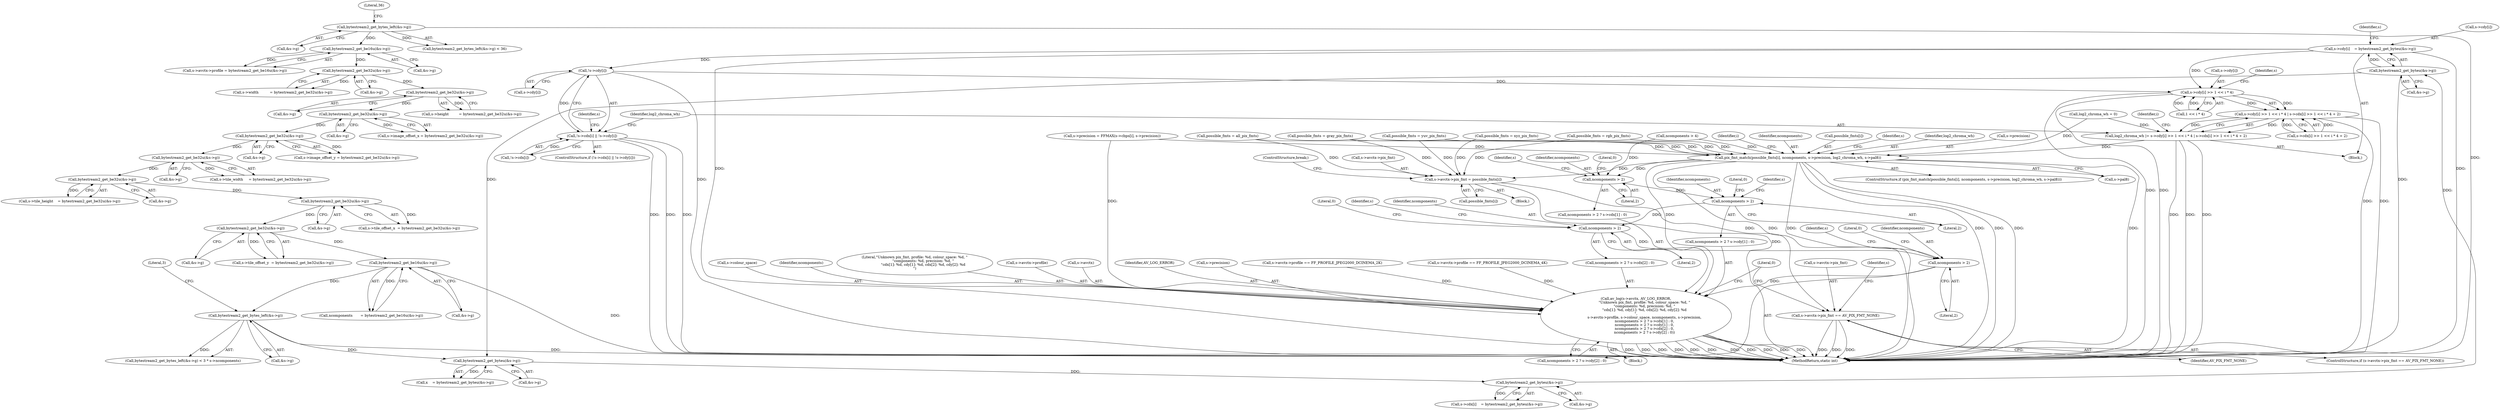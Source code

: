 digraph "1_FFmpeg_8bb11c3ca77b52e05a9ed1496a65f8a76e6e2d8f@array" {
"1000372" [label="(Call,s->cdy[i]    = bytestream2_get_byteu(&s->g))"];
"1000378" [label="(Call,bytestream2_get_byteu(&s->g))"];
"1000367" [label="(Call,bytestream2_get_byteu(&s->g))"];
"1000321" [label="(Call,bytestream2_get_byteu(&s->g))"];
"1000294" [label="(Call,bytestream2_get_bytes_left(&s->g))"];
"1000224" [label="(Call,bytestream2_get_be16u(&s->g))"];
"1000217" [label="(Call,bytestream2_get_be32u(&s->g))"];
"1000208" [label="(Call,bytestream2_get_be32u(&s->g))"];
"1000199" [label="(Call,bytestream2_get_be32u(&s->g))"];
"1000190" [label="(Call,bytestream2_get_be32u(&s->g))"];
"1000181" [label="(Call,bytestream2_get_be32u(&s->g))"];
"1000172" [label="(Call,bytestream2_get_be32u(&s->g))"];
"1000163" [label="(Call,bytestream2_get_be32u(&s->g))"];
"1000154" [label="(Call,bytestream2_get_be32u(&s->g))"];
"1000145" [label="(Call,bytestream2_get_be16u(&s->g))"];
"1000131" [label="(Call,bytestream2_get_bytes_left(&s->g))"];
"1000391" [label="(Call,!s->cdy[i])"];
"1000384" [label="(Call,!s->cdx[i] || !s->cdy[i])"];
"1000409" [label="(Call,s->cdy[i] >> 1 << i * 4)"];
"1000408" [label="(Call,s->cdy[i] >> 1 << i * 4 | s->cdx[i] >> 1 << i * 4 + 2)"];
"1000406" [label="(Call,log2_chroma_wh |= s->cdy[i] >> 1 << i * 4 | s->cdx[i] >> 1 << i * 4 + 2)"];
"1000687" [label="(Call,pix_fmt_match(possible_fmts[i], ncomponents, s->precision, log2_chroma_wh, s->pal8))"];
"1000700" [label="(Call,s->avctx->pix_fmt = possible_fmts[i])"];
"1000711" [label="(Call,s->avctx->pix_fmt == AV_PIX_FMT_NONE)"];
"1000719" [label="(Call,av_log(s->avctx, AV_LOG_ERROR,\n               \"Unknown pix_fmt, profile: %d, colour_space: %d, \"\n               \"components: %d, precision: %d, \"\n               \"cdx[1]: %d, cdy[1]: %d, cdx[2]: %d, cdy[2]: %d\n\",\n               s->avctx->profile, s->colour_space, ncomponents, s->precision,\n               ncomponents > 2 ? s->cdx[1] : 0,\n               ncomponents > 2 ? s->cdy[1] : 0,\n               ncomponents > 2 ? s->cdx[2] : 0,\n               ncomponents > 2 ? s->cdy[2] : 0))"];
"1000738" [label="(Call,ncomponents > 2)"];
"1000748" [label="(Call,ncomponents > 2)"];
"1000758" [label="(Call,ncomponents > 2)"];
"1000768" [label="(Call,ncomponents > 2)"];
"1000711" [label="(Call,s->avctx->pix_fmt == AV_PIX_FMT_NONE)"];
"1000723" [label="(Identifier,AV_LOG_ERROR)"];
"1000391" [label="(Call,!s->cdy[i])"];
"1000699" [label="(Block,)"];
"1000753" [label="(Identifier,s)"];
"1000199" [label="(Call,bytestream2_get_be32u(&s->g))"];
"1000295" [label="(Call,&s->g)"];
"1000293" [label="(Call,bytestream2_get_bytes_left(&s->g) < 3 * s->ncomponents)"];
"1000686" [label="(ControlStructure,if (pix_fmt_match(possible_fmts[i], ncomponents, s->precision, log2_chroma_wh, s->pal8)))"];
"1000191" [label="(Call,&s->g)"];
"1000739" [label="(Identifier,ncomponents)"];
"1000684" [label="(Identifier,i)"];
"1000131" [label="(Call,bytestream2_get_bytes_left(&s->g))"];
"1000691" [label="(Identifier,ncomponents)"];
"1000383" [label="(ControlStructure,if (!s->cdx[i] || !s->cdy[i]))"];
"1000734" [label="(Call,s->precision)"];
"1000415" [label="(Call,1 << i * 4)"];
"1000218" [label="(Call,&s->g)"];
"1000749" [label="(Identifier,ncomponents)"];
"1000139" [label="(Call,s->avctx->profile = bytestream2_get_be16u(&s->g))"];
"1000154" [label="(Call,bytestream2_get_be32u(&s->g))"];
"1000712" [label="(Call,s->avctx->pix_fmt)"];
"1000688" [label="(Call,possible_fmts[i])"];
"1000748" [label="(Call,ncomponents > 2)"];
"1000703" [label="(Identifier,s)"];
"1000361" [label="(Call,s->cdx[i]    = bytestream2_get_byteu(&s->g))"];
"1000776" [label="(Literal,0)"];
"1000650" [label="(Call,possible_fmts = gray_pix_fmts)"];
"1000611" [label="(Call,s->avctx->profile == FF_PROFILE_JPEG2000_DCINEMA_2K)"];
"1000757" [label="(Call,ncomponents > 2 ? s->cdx[2] : 0)"];
"1000204" [label="(Call,s->tile_offset_x  = bytestream2_get_be32u(&s->g))"];
"1000182" [label="(Call,&s->g)"];
"1000136" [label="(Literal,36)"];
"1000770" [label="(Literal,2)"];
"1000769" [label="(Identifier,ncomponents)"];
"1000118" [label="(Call,log2_chroma_wh = 0)"];
"1000319" [label="(Call,x    = bytestream2_get_byteu(&s->g))"];
"1000766" [label="(Literal,0)"];
"1000173" [label="(Call,&s->g)"];
"1000746" [label="(Literal,0)"];
"1000322" [label="(Call,&s->g)"];
"1000760" [label="(Literal,2)"];
"1000150" [label="(Call,s->width          = bytestream2_get_be32u(&s->g))"];
"1000687" [label="(Call,pix_fmt_match(possible_fmts[i], ncomponents, s->precision, log2_chroma_wh, s->pal8))"];
"1000200" [label="(Call,&s->g)"];
"1000159" [label="(Call,s->height         = bytestream2_get_be32u(&s->g))"];
"1000246" [label="(Call,ncomponents > 4)"];
"1000224" [label="(Call,bytestream2_get_be16u(&s->g))"];
"1000222" [label="(Call,ncomponents       = bytestream2_get_be16u(&s->g))"];
"1000172" [label="(Call,bytestream2_get_be32u(&s->g))"];
"1000217" [label="(Call,bytestream2_get_be32u(&s->g))"];
"1000618" [label="(Call,s->avctx->profile == FF_PROFILE_JPEG2000_DCINEMA_4K)"];
"1000730" [label="(Call,s->colour_space)"];
"1000209" [label="(Call,&s->g)"];
"1000719" [label="(Call,av_log(s->avctx, AV_LOG_ERROR,\n               \"Unknown pix_fmt, profile: %d, colour_space: %d, \"\n               \"components: %d, precision: %d, \"\n               \"cdx[1]: %d, cdy[1]: %d, cdx[2]: %d, cdy[2]: %d\n\",\n               s->avctx->profile, s->colour_space, ncomponents, s->precision,\n               ncomponents > 2 ? s->cdx[1] : 0,\n               ncomponents > 2 ? s->cdy[1] : 0,\n               ncomponents > 2 ? s->cdx[2] : 0,\n               ncomponents > 2 ? s->cdy[2] : 0))"];
"1000733" [label="(Identifier,ncomponents)"];
"1000164" [label="(Call,&s->g)"];
"1000373" [label="(Call,s->cdy[i])"];
"1000710" [label="(ControlStructure,if (s->avctx->pix_fmt == AV_PIX_FMT_NONE))"];
"1000132" [label="(Call,&s->g)"];
"1000750" [label="(Literal,2)"];
"1000659" [label="(Call,possible_fmts = yuv_pix_fmts)"];
"1000695" [label="(Identifier,log2_chroma_wh)"];
"1000130" [label="(Call,bytestream2_get_bytes_left(&s->g) < 36)"];
"1000385" [label="(Call,!s->cdx[i])"];
"1000778" [label="(Literal,0)"];
"1000767" [label="(Call,ncomponents > 2 ? s->cdy[2] : 0)"];
"1000763" [label="(Identifier,s)"];
"1000368" [label="(Call,&s->g)"];
"1000392" [label="(Call,s->cdy[i])"];
"1000696" [label="(Call,s->pal8)"];
"1000692" [label="(Call,s->precision)"];
"1000743" [label="(Identifier,s)"];
"1000379" [label="(Call,&s->g)"];
"1000300" [label="(Literal,3)"];
"1000407" [label="(Identifier,log2_chroma_wh)"];
"1000190" [label="(Call,bytestream2_get_be32u(&s->g))"];
"1000701" [label="(Call,s->avctx->pix_fmt)"];
"1000186" [label="(Call,s->tile_width     = bytestream2_get_be32u(&s->g))"];
"1000208" [label="(Call,bytestream2_get_be32u(&s->g))"];
"1000408" [label="(Call,s->cdy[i] >> 1 << i * 4 | s->cdx[i] >> 1 << i * 4 + 2)"];
"1000724" [label="(Literal,\"Unknown pix_fmt, profile: %d, colour_space: %d, \"\n               \"components: %d, precision: %d, \"\n               \"cdx[1]: %d, cdy[1]: %d, cdx[2]: %d, cdy[2]: %d\n\")"];
"1000779" [label="(MethodReturn,static int)"];
"1000406" [label="(Call,log2_chroma_wh |= s->cdy[i] >> 1 << i * 4 | s->cdx[i] >> 1 << i * 4 + 2)"];
"1000626" [label="(Call,possible_fmts = xyz_pix_fmts)"];
"1000294" [label="(Call,bytestream2_get_bytes_left(&s->g))"];
"1000400" [label="(Identifier,s)"];
"1000721" [label="(Identifier,s)"];
"1000718" [label="(Block,)"];
"1000195" [label="(Call,s->tile_height    = bytestream2_get_be32u(&s->g))"];
"1000725" [label="(Call,s->avctx->profile)"];
"1000317" [label="(Block,)"];
"1000177" [label="(Call,s->image_offset_y = bytestream2_get_be32u(&s->g))"];
"1000717" [label="(Identifier,AV_PIX_FMT_NONE)"];
"1000423" [label="(Identifier,s)"];
"1000316" [label="(Identifier,i)"];
"1000155" [label="(Call,&s->g)"];
"1000706" [label="(Call,possible_fmts[i])"];
"1000720" [label="(Call,s->avctx)"];
"1000768" [label="(Call,ncomponents > 2)"];
"1000709" [label="(ControlStructure,break;)"];
"1000146" [label="(Call,&s->g)"];
"1000700" [label="(Call,s->avctx->pix_fmt = possible_fmts[i])"];
"1000420" [label="(Call,s->cdx[i] >> 1 << i * 4 + 2)"];
"1000773" [label="(Identifier,s)"];
"1000641" [label="(Call,possible_fmts = rgb_pix_fmts)"];
"1000410" [label="(Call,s->cdy[i])"];
"1000145" [label="(Call,bytestream2_get_be16u(&s->g))"];
"1000163" [label="(Call,bytestream2_get_be32u(&s->g))"];
"1000756" [label="(Literal,0)"];
"1000225" [label="(Call,&s->g)"];
"1000213" [label="(Call,s->tile_offset_y  = bytestream2_get_be32u(&s->g))"];
"1000668" [label="(Call,possible_fmts = all_pix_fmts)"];
"1000759" [label="(Identifier,ncomponents)"];
"1000738" [label="(Call,ncomponents > 2)"];
"1000388" [label="(Identifier,s)"];
"1000168" [label="(Call,s->image_offset_x = bytestream2_get_be32u(&s->g))"];
"1000367" [label="(Call,bytestream2_get_byteu(&s->g))"];
"1000378" [label="(Call,bytestream2_get_byteu(&s->g))"];
"1000372" [label="(Call,s->cdy[i]    = bytestream2_get_byteu(&s->g))"];
"1000337" [label="(Call,s->precision = FFMAX(s->cbps[i], s->precision))"];
"1000181" [label="(Call,bytestream2_get_be32u(&s->g))"];
"1000321" [label="(Call,bytestream2_get_byteu(&s->g))"];
"1000384" [label="(Call,!s->cdx[i] || !s->cdy[i])"];
"1000747" [label="(Call,ncomponents > 2 ? s->cdy[1] : 0)"];
"1000758" [label="(Call,ncomponents > 2)"];
"1000409" [label="(Call,s->cdy[i] >> 1 << i * 4)"];
"1000737" [label="(Call,ncomponents > 2 ? s->cdx[1] : 0)"];
"1000740" [label="(Literal,2)"];
"1000372" -> "1000317"  [label="AST: "];
"1000372" -> "1000378"  [label="CFG: "];
"1000373" -> "1000372"  [label="AST: "];
"1000378" -> "1000372"  [label="AST: "];
"1000388" -> "1000372"  [label="CFG: "];
"1000372" -> "1000779"  [label="DDG: "];
"1000372" -> "1000779"  [label="DDG: "];
"1000378" -> "1000372"  [label="DDG: "];
"1000372" -> "1000391"  [label="DDG: "];
"1000372" -> "1000409"  [label="DDG: "];
"1000378" -> "1000379"  [label="CFG: "];
"1000379" -> "1000378"  [label="AST: "];
"1000378" -> "1000779"  [label="DDG: "];
"1000378" -> "1000321"  [label="DDG: "];
"1000367" -> "1000378"  [label="DDG: "];
"1000367" -> "1000361"  [label="AST: "];
"1000367" -> "1000368"  [label="CFG: "];
"1000368" -> "1000367"  [label="AST: "];
"1000361" -> "1000367"  [label="CFG: "];
"1000367" -> "1000361"  [label="DDG: "];
"1000321" -> "1000367"  [label="DDG: "];
"1000321" -> "1000319"  [label="AST: "];
"1000321" -> "1000322"  [label="CFG: "];
"1000322" -> "1000321"  [label="AST: "];
"1000319" -> "1000321"  [label="CFG: "];
"1000321" -> "1000319"  [label="DDG: "];
"1000294" -> "1000321"  [label="DDG: "];
"1000294" -> "1000293"  [label="AST: "];
"1000294" -> "1000295"  [label="CFG: "];
"1000295" -> "1000294"  [label="AST: "];
"1000300" -> "1000294"  [label="CFG: "];
"1000294" -> "1000779"  [label="DDG: "];
"1000294" -> "1000293"  [label="DDG: "];
"1000224" -> "1000294"  [label="DDG: "];
"1000224" -> "1000222"  [label="AST: "];
"1000224" -> "1000225"  [label="CFG: "];
"1000225" -> "1000224"  [label="AST: "];
"1000222" -> "1000224"  [label="CFG: "];
"1000224" -> "1000779"  [label="DDG: "];
"1000224" -> "1000222"  [label="DDG: "];
"1000217" -> "1000224"  [label="DDG: "];
"1000217" -> "1000213"  [label="AST: "];
"1000217" -> "1000218"  [label="CFG: "];
"1000218" -> "1000217"  [label="AST: "];
"1000213" -> "1000217"  [label="CFG: "];
"1000217" -> "1000213"  [label="DDG: "];
"1000208" -> "1000217"  [label="DDG: "];
"1000208" -> "1000204"  [label="AST: "];
"1000208" -> "1000209"  [label="CFG: "];
"1000209" -> "1000208"  [label="AST: "];
"1000204" -> "1000208"  [label="CFG: "];
"1000208" -> "1000204"  [label="DDG: "];
"1000199" -> "1000208"  [label="DDG: "];
"1000199" -> "1000195"  [label="AST: "];
"1000199" -> "1000200"  [label="CFG: "];
"1000200" -> "1000199"  [label="AST: "];
"1000195" -> "1000199"  [label="CFG: "];
"1000199" -> "1000195"  [label="DDG: "];
"1000190" -> "1000199"  [label="DDG: "];
"1000190" -> "1000186"  [label="AST: "];
"1000190" -> "1000191"  [label="CFG: "];
"1000191" -> "1000190"  [label="AST: "];
"1000186" -> "1000190"  [label="CFG: "];
"1000190" -> "1000186"  [label="DDG: "];
"1000181" -> "1000190"  [label="DDG: "];
"1000181" -> "1000177"  [label="AST: "];
"1000181" -> "1000182"  [label="CFG: "];
"1000182" -> "1000181"  [label="AST: "];
"1000177" -> "1000181"  [label="CFG: "];
"1000181" -> "1000177"  [label="DDG: "];
"1000172" -> "1000181"  [label="DDG: "];
"1000172" -> "1000168"  [label="AST: "];
"1000172" -> "1000173"  [label="CFG: "];
"1000173" -> "1000172"  [label="AST: "];
"1000168" -> "1000172"  [label="CFG: "];
"1000172" -> "1000168"  [label="DDG: "];
"1000163" -> "1000172"  [label="DDG: "];
"1000163" -> "1000159"  [label="AST: "];
"1000163" -> "1000164"  [label="CFG: "];
"1000164" -> "1000163"  [label="AST: "];
"1000159" -> "1000163"  [label="CFG: "];
"1000163" -> "1000159"  [label="DDG: "];
"1000154" -> "1000163"  [label="DDG: "];
"1000154" -> "1000150"  [label="AST: "];
"1000154" -> "1000155"  [label="CFG: "];
"1000155" -> "1000154"  [label="AST: "];
"1000150" -> "1000154"  [label="CFG: "];
"1000154" -> "1000150"  [label="DDG: "];
"1000145" -> "1000154"  [label="DDG: "];
"1000145" -> "1000139"  [label="AST: "];
"1000145" -> "1000146"  [label="CFG: "];
"1000146" -> "1000145"  [label="AST: "];
"1000139" -> "1000145"  [label="CFG: "];
"1000145" -> "1000139"  [label="DDG: "];
"1000131" -> "1000145"  [label="DDG: "];
"1000131" -> "1000130"  [label="AST: "];
"1000131" -> "1000132"  [label="CFG: "];
"1000132" -> "1000131"  [label="AST: "];
"1000136" -> "1000131"  [label="CFG: "];
"1000131" -> "1000779"  [label="DDG: "];
"1000131" -> "1000130"  [label="DDG: "];
"1000391" -> "1000384"  [label="AST: "];
"1000391" -> "1000392"  [label="CFG: "];
"1000392" -> "1000391"  [label="AST: "];
"1000384" -> "1000391"  [label="CFG: "];
"1000391" -> "1000779"  [label="DDG: "];
"1000391" -> "1000384"  [label="DDG: "];
"1000391" -> "1000409"  [label="DDG: "];
"1000384" -> "1000383"  [label="AST: "];
"1000384" -> "1000385"  [label="CFG: "];
"1000385" -> "1000384"  [label="AST: "];
"1000400" -> "1000384"  [label="CFG: "];
"1000407" -> "1000384"  [label="CFG: "];
"1000384" -> "1000779"  [label="DDG: "];
"1000384" -> "1000779"  [label="DDG: "];
"1000384" -> "1000779"  [label="DDG: "];
"1000385" -> "1000384"  [label="DDG: "];
"1000409" -> "1000408"  [label="AST: "];
"1000409" -> "1000415"  [label="CFG: "];
"1000410" -> "1000409"  [label="AST: "];
"1000415" -> "1000409"  [label="AST: "];
"1000423" -> "1000409"  [label="CFG: "];
"1000409" -> "1000779"  [label="DDG: "];
"1000409" -> "1000779"  [label="DDG: "];
"1000409" -> "1000408"  [label="DDG: "];
"1000409" -> "1000408"  [label="DDG: "];
"1000415" -> "1000409"  [label="DDG: "];
"1000415" -> "1000409"  [label="DDG: "];
"1000408" -> "1000406"  [label="AST: "];
"1000408" -> "1000420"  [label="CFG: "];
"1000420" -> "1000408"  [label="AST: "];
"1000406" -> "1000408"  [label="CFG: "];
"1000408" -> "1000779"  [label="DDG: "];
"1000408" -> "1000779"  [label="DDG: "];
"1000408" -> "1000406"  [label="DDG: "];
"1000408" -> "1000406"  [label="DDG: "];
"1000420" -> "1000408"  [label="DDG: "];
"1000420" -> "1000408"  [label="DDG: "];
"1000406" -> "1000317"  [label="AST: "];
"1000407" -> "1000406"  [label="AST: "];
"1000316" -> "1000406"  [label="CFG: "];
"1000406" -> "1000779"  [label="DDG: "];
"1000406" -> "1000779"  [label="DDG: "];
"1000406" -> "1000779"  [label="DDG: "];
"1000118" -> "1000406"  [label="DDG: "];
"1000406" -> "1000687"  [label="DDG: "];
"1000687" -> "1000686"  [label="AST: "];
"1000687" -> "1000696"  [label="CFG: "];
"1000688" -> "1000687"  [label="AST: "];
"1000691" -> "1000687"  [label="AST: "];
"1000692" -> "1000687"  [label="AST: "];
"1000695" -> "1000687"  [label="AST: "];
"1000696" -> "1000687"  [label="AST: "];
"1000703" -> "1000687"  [label="CFG: "];
"1000684" -> "1000687"  [label="CFG: "];
"1000687" -> "1000779"  [label="DDG: "];
"1000687" -> "1000779"  [label="DDG: "];
"1000687" -> "1000779"  [label="DDG: "];
"1000687" -> "1000779"  [label="DDG: "];
"1000687" -> "1000779"  [label="DDG: "];
"1000687" -> "1000779"  [label="DDG: "];
"1000650" -> "1000687"  [label="DDG: "];
"1000659" -> "1000687"  [label="DDG: "];
"1000626" -> "1000687"  [label="DDG: "];
"1000668" -> "1000687"  [label="DDG: "];
"1000641" -> "1000687"  [label="DDG: "];
"1000246" -> "1000687"  [label="DDG: "];
"1000337" -> "1000687"  [label="DDG: "];
"1000118" -> "1000687"  [label="DDG: "];
"1000687" -> "1000700"  [label="DDG: "];
"1000687" -> "1000719"  [label="DDG: "];
"1000687" -> "1000738"  [label="DDG: "];
"1000700" -> "1000699"  [label="AST: "];
"1000700" -> "1000706"  [label="CFG: "];
"1000701" -> "1000700"  [label="AST: "];
"1000706" -> "1000700"  [label="AST: "];
"1000709" -> "1000700"  [label="CFG: "];
"1000700" -> "1000779"  [label="DDG: "];
"1000650" -> "1000700"  [label="DDG: "];
"1000659" -> "1000700"  [label="DDG: "];
"1000626" -> "1000700"  [label="DDG: "];
"1000668" -> "1000700"  [label="DDG: "];
"1000641" -> "1000700"  [label="DDG: "];
"1000700" -> "1000711"  [label="DDG: "];
"1000711" -> "1000710"  [label="AST: "];
"1000711" -> "1000717"  [label="CFG: "];
"1000712" -> "1000711"  [label="AST: "];
"1000717" -> "1000711"  [label="AST: "];
"1000721" -> "1000711"  [label="CFG: "];
"1000778" -> "1000711"  [label="CFG: "];
"1000711" -> "1000779"  [label="DDG: "];
"1000711" -> "1000779"  [label="DDG: "];
"1000711" -> "1000779"  [label="DDG: "];
"1000719" -> "1000718"  [label="AST: "];
"1000719" -> "1000767"  [label="CFG: "];
"1000720" -> "1000719"  [label="AST: "];
"1000723" -> "1000719"  [label="AST: "];
"1000724" -> "1000719"  [label="AST: "];
"1000725" -> "1000719"  [label="AST: "];
"1000730" -> "1000719"  [label="AST: "];
"1000733" -> "1000719"  [label="AST: "];
"1000734" -> "1000719"  [label="AST: "];
"1000737" -> "1000719"  [label="AST: "];
"1000747" -> "1000719"  [label="AST: "];
"1000757" -> "1000719"  [label="AST: "];
"1000767" -> "1000719"  [label="AST: "];
"1000778" -> "1000719"  [label="CFG: "];
"1000719" -> "1000779"  [label="DDG: "];
"1000719" -> "1000779"  [label="DDG: "];
"1000719" -> "1000779"  [label="DDG: "];
"1000719" -> "1000779"  [label="DDG: "];
"1000719" -> "1000779"  [label="DDG: "];
"1000719" -> "1000779"  [label="DDG: "];
"1000719" -> "1000779"  [label="DDG: "];
"1000719" -> "1000779"  [label="DDG: "];
"1000719" -> "1000779"  [label="DDG: "];
"1000719" -> "1000779"  [label="DDG: "];
"1000719" -> "1000779"  [label="DDG: "];
"1000618" -> "1000719"  [label="DDG: "];
"1000611" -> "1000719"  [label="DDG: "];
"1000768" -> "1000719"  [label="DDG: "];
"1000337" -> "1000719"  [label="DDG: "];
"1000738" -> "1000737"  [label="AST: "];
"1000738" -> "1000740"  [label="CFG: "];
"1000739" -> "1000738"  [label="AST: "];
"1000740" -> "1000738"  [label="AST: "];
"1000743" -> "1000738"  [label="CFG: "];
"1000746" -> "1000738"  [label="CFG: "];
"1000246" -> "1000738"  [label="DDG: "];
"1000738" -> "1000748"  [label="DDG: "];
"1000748" -> "1000747"  [label="AST: "];
"1000748" -> "1000750"  [label="CFG: "];
"1000749" -> "1000748"  [label="AST: "];
"1000750" -> "1000748"  [label="AST: "];
"1000753" -> "1000748"  [label="CFG: "];
"1000756" -> "1000748"  [label="CFG: "];
"1000748" -> "1000758"  [label="DDG: "];
"1000758" -> "1000757"  [label="AST: "];
"1000758" -> "1000760"  [label="CFG: "];
"1000759" -> "1000758"  [label="AST: "];
"1000760" -> "1000758"  [label="AST: "];
"1000763" -> "1000758"  [label="CFG: "];
"1000766" -> "1000758"  [label="CFG: "];
"1000758" -> "1000768"  [label="DDG: "];
"1000768" -> "1000767"  [label="AST: "];
"1000768" -> "1000770"  [label="CFG: "];
"1000769" -> "1000768"  [label="AST: "];
"1000770" -> "1000768"  [label="AST: "];
"1000773" -> "1000768"  [label="CFG: "];
"1000776" -> "1000768"  [label="CFG: "];
}

